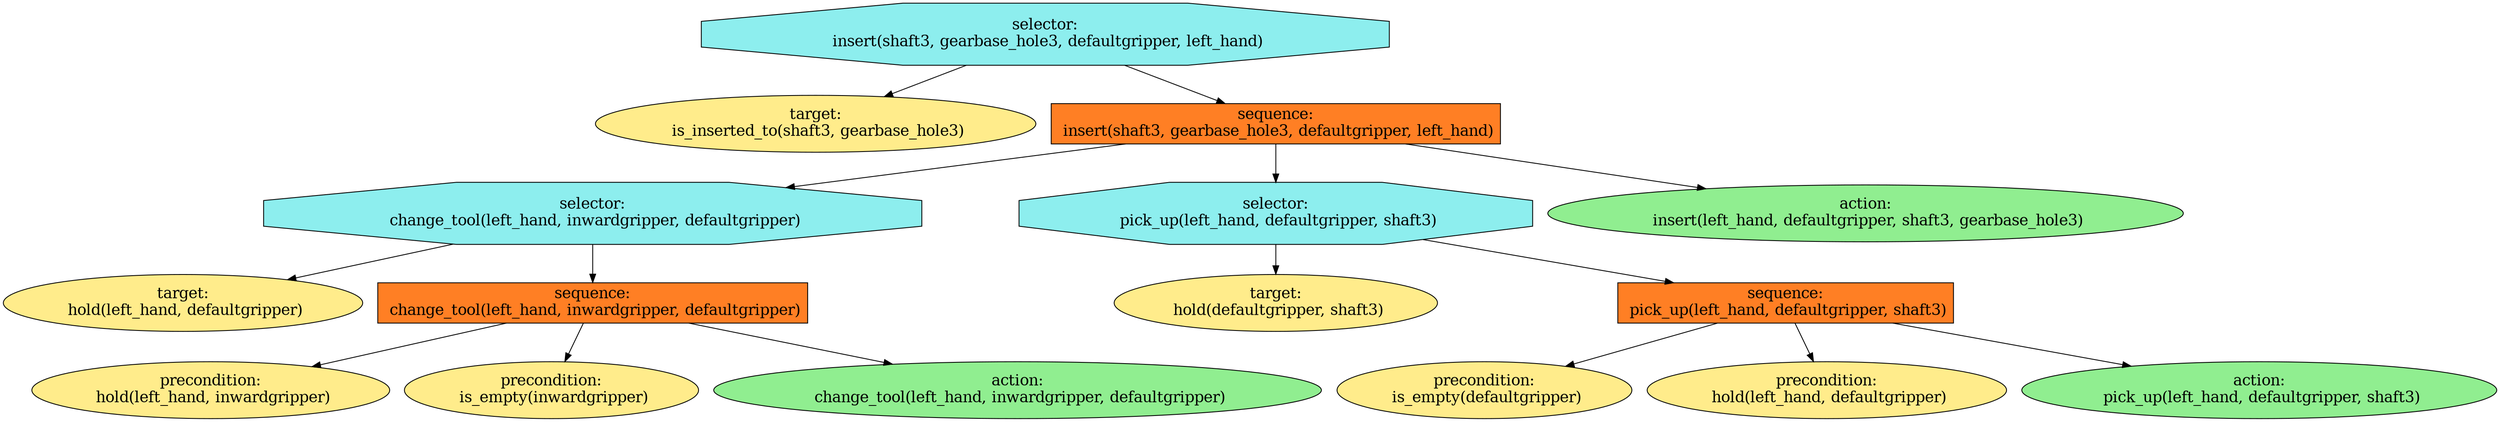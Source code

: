 digraph pastafarianism {
ordering=out;
graph [fontname="times-roman"];
node [fontname="times-roman"];
edge [fontname="times-roman"];
"selector:
 insert(shaft3, gearbase_hole3, defaultgripper, left_hand)" [fillcolor=darkslategray2, fontcolor=black, fontsize=18, label="selector:
 insert(shaft3, gearbase_hole3, defaultgripper, left_hand)", shape=octagon, style=filled];
"target:
 is_inserted_to(shaft3, gearbase_hole3)" [fillcolor=lightgoldenrod1, fontcolor=black, fontsize=18, label="target:
 is_inserted_to(shaft3, gearbase_hole3)", shape=ellipse, style=filled];
"selector:
 insert(shaft3, gearbase_hole3, defaultgripper, left_hand)" -> "target:
 is_inserted_to(shaft3, gearbase_hole3)";
"sequence:
 insert(shaft3, gearbase_hole3, defaultgripper, left_hand)" [fillcolor=chocolate1, fontcolor=black, fontsize=18, label="sequence:
 insert(shaft3, gearbase_hole3, defaultgripper, left_hand)", shape=box, style=filled];
"selector:
 insert(shaft3, gearbase_hole3, defaultgripper, left_hand)" -> "sequence:
 insert(shaft3, gearbase_hole3, defaultgripper, left_hand)";
"selector:
 change_tool(left_hand, inwardgripper, defaultgripper)" [fillcolor=darkslategray2, fontcolor=black, fontsize=18, label="selector:
 change_tool(left_hand, inwardgripper, defaultgripper)", shape=octagon, style=filled];
"sequence:
 insert(shaft3, gearbase_hole3, defaultgripper, left_hand)" -> "selector:
 change_tool(left_hand, inwardgripper, defaultgripper)";
"target:
 hold(left_hand, defaultgripper)" [fillcolor=lightgoldenrod1, fontcolor=black, fontsize=18, label="target:
 hold(left_hand, defaultgripper)", shape=ellipse, style=filled];
"selector:
 change_tool(left_hand, inwardgripper, defaultgripper)" -> "target:
 hold(left_hand, defaultgripper)";
"sequence:
 change_tool(left_hand, inwardgripper, defaultgripper)" [fillcolor=chocolate1, fontcolor=black, fontsize=18, label="sequence:
 change_tool(left_hand, inwardgripper, defaultgripper)", shape=box, style=filled];
"selector:
 change_tool(left_hand, inwardgripper, defaultgripper)" -> "sequence:
 change_tool(left_hand, inwardgripper, defaultgripper)";
"precondition:
 hold(left_hand, inwardgripper)" [fillcolor=lightgoldenrod1, fontcolor=black, fontsize=18, label="precondition:
 hold(left_hand, inwardgripper)", shape=ellipse, style=filled];
"sequence:
 change_tool(left_hand, inwardgripper, defaultgripper)" -> "precondition:
 hold(left_hand, inwardgripper)";
"precondition:
 is_empty(inwardgripper)" [fillcolor=lightgoldenrod1, fontcolor=black, fontsize=18, label="precondition:
 is_empty(inwardgripper)", shape=ellipse, style=filled];
"sequence:
 change_tool(left_hand, inwardgripper, defaultgripper)" -> "precondition:
 is_empty(inwardgripper)";
"action:
 change_tool(left_hand, inwardgripper, defaultgripper)" [fillcolor=lightgreen, fontcolor=black, fontsize=18, label="action:
 change_tool(left_hand, inwardgripper, defaultgripper)", shape=ellipse, style=filled];
"sequence:
 change_tool(left_hand, inwardgripper, defaultgripper)" -> "action:
 change_tool(left_hand, inwardgripper, defaultgripper)";
"selector:
 pick_up(left_hand, defaultgripper, shaft3)" [fillcolor=darkslategray2, fontcolor=black, fontsize=18, label="selector:
 pick_up(left_hand, defaultgripper, shaft3)", shape=octagon, style=filled];
"sequence:
 insert(shaft3, gearbase_hole3, defaultgripper, left_hand)" -> "selector:
 pick_up(left_hand, defaultgripper, shaft3)";
"target:
 hold(defaultgripper, shaft3)" [fillcolor=lightgoldenrod1, fontcolor=black, fontsize=18, label="target:
 hold(defaultgripper, shaft3)", shape=ellipse, style=filled];
"selector:
 pick_up(left_hand, defaultgripper, shaft3)" -> "target:
 hold(defaultgripper, shaft3)";
"sequence:
 pick_up(left_hand, defaultgripper, shaft3)" [fillcolor=chocolate1, fontcolor=black, fontsize=18, label="sequence:
 pick_up(left_hand, defaultgripper, shaft3)", shape=box, style=filled];
"selector:
 pick_up(left_hand, defaultgripper, shaft3)" -> "sequence:
 pick_up(left_hand, defaultgripper, shaft3)";
"precondition:
 is_empty(defaultgripper)" [fillcolor=lightgoldenrod1, fontcolor=black, fontsize=18, label="precondition:
 is_empty(defaultgripper)", shape=ellipse, style=filled];
"sequence:
 pick_up(left_hand, defaultgripper, shaft3)" -> "precondition:
 is_empty(defaultgripper)";
"precondition:
 hold(left_hand, defaultgripper)" [fillcolor=lightgoldenrod1, fontcolor=black, fontsize=18, label="precondition:
 hold(left_hand, defaultgripper)", shape=ellipse, style=filled];
"sequence:
 pick_up(left_hand, defaultgripper, shaft3)" -> "precondition:
 hold(left_hand, defaultgripper)";
"action:
 pick_up(left_hand, defaultgripper, shaft3)" [fillcolor=lightgreen, fontcolor=black, fontsize=18, label="action:
 pick_up(left_hand, defaultgripper, shaft3)", shape=ellipse, style=filled];
"sequence:
 pick_up(left_hand, defaultgripper, shaft3)" -> "action:
 pick_up(left_hand, defaultgripper, shaft3)";
"action:
 insert(left_hand, defaultgripper, shaft3, gearbase_hole3)" [fillcolor=lightgreen, fontcolor=black, fontsize=18, label="action:
 insert(left_hand, defaultgripper, shaft3, gearbase_hole3)", shape=ellipse, style=filled];
"sequence:
 insert(shaft3, gearbase_hole3, defaultgripper, left_hand)" -> "action:
 insert(left_hand, defaultgripper, shaft3, gearbase_hole3)";
}
